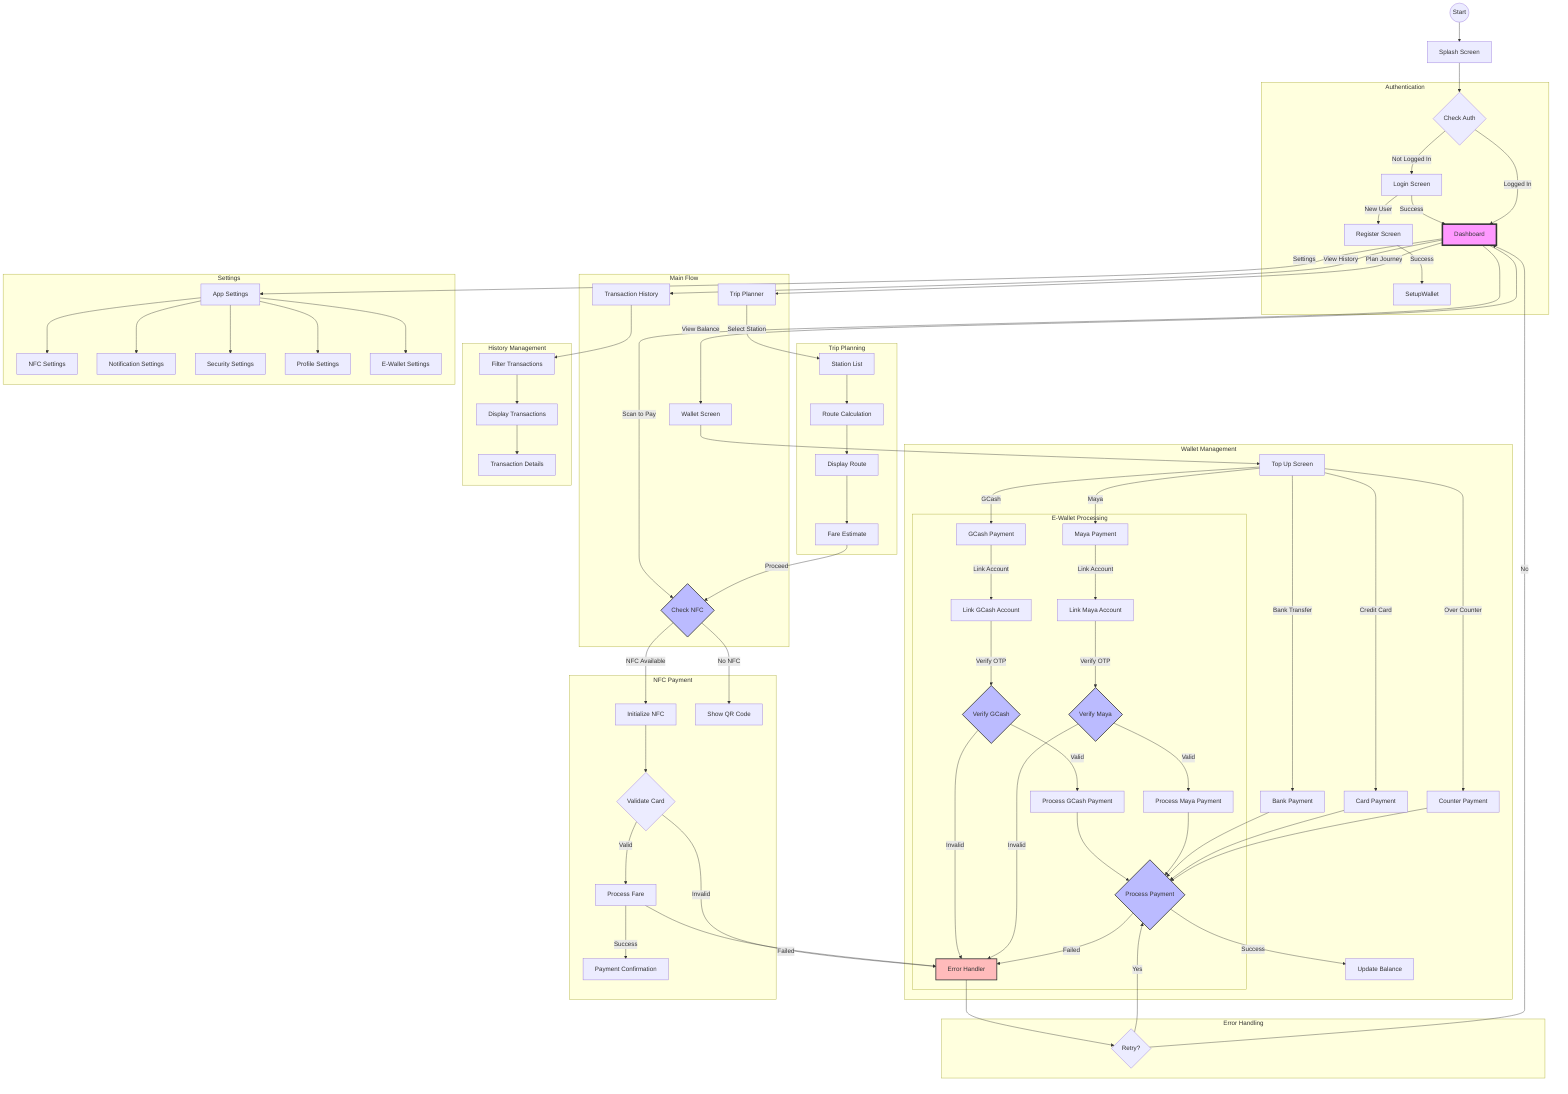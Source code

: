 flowchart TD
    Start((Start)) --> Splash[Splash Screen]
    Splash --> CheckAuth{Check Auth}
    
    subgraph Authentication
        CheckAuth -->|Not Logged In| Login[Login Screen]
        Login -->|New User| Register[Register Screen]
        Register -->|Success| SetupWallet
        Login -->|Success| Dashboard
        CheckAuth -->|Logged In| Dashboard
    end

    subgraph Main Flow
        Dashboard[Dashboard] -->|View Balance| Wallet[Wallet Screen]
        Dashboard -->|Plan Journey| TripPlanner[Trip Planner]
        Dashboard -->|View History| History[Transaction History]
        Dashboard -->|Scan to Pay| NFCCheck{Check NFC}
    end

    subgraph Wallet Management
        Wallet --> TopUp[Top Up Screen]
        TopUp -->|Bank Transfer| BankPayment[Bank Payment]
        TopUp -->|Credit Card| CardPayment[Card Payment]
        TopUp -->|Over Counter| CounterPayment[Counter Payment]
        TopUp -->|GCash| GCashFlow[GCash Payment]
        TopUp -->|Maya| MayaFlow[Maya Payment]
        
        subgraph E-Wallet Processing
            GCashFlow -->|Link Account| GCashLink[Link GCash Account]
            GCashLink -->|Verify OTP| GCashVerify{Verify GCash}
            GCashVerify -->|Valid| GCashPay[Process GCash Payment]
            GCashVerify -->|Invalid| ErrorHandler
            
            MayaFlow -->|Link Account| MayaLink[Link Maya Account]
            MayaLink -->|Verify OTP| MayaVerify{Verify Maya}
            MayaVerify -->|Valid| MayaPay[Process Maya Payment]
            MayaVerify -->|Invalid| ErrorHandler
            
            GCashPay --> ProcessPayment
            MayaPay --> ProcessPayment
        end
        
        BankPayment --> ProcessPayment{Process Payment}
        CardPayment --> ProcessPayment
        CounterPayment --> ProcessPayment
        
        ProcessPayment -->|Success| UpdateBalance[Update Balance]
        ProcessPayment -->|Failed| ErrorHandler[Error Handler]
    end

    subgraph Trip Planning
        TripPlanner -->|Select Station| StationList[Station List]
        StationList --> RouteCalculation[Route Calculation]
        RouteCalculation --> DisplayRoute[Display Route]
        DisplayRoute --> FareEstimate[Fare Estimate]
        FareEstimate -->|Proceed| NFCCheck
    end

    subgraph NFC Payment
        NFCCheck -->|NFC Available| InitNFC[Initialize NFC]
        NFCCheck -->|No NFC| ShowQR[Show QR Code]
        
        InitNFC --> ValidateCard{Validate Card}
        ValidateCard -->|Valid| ProcessFare[Process Fare]
        ValidateCard -->|Invalid| ErrorHandler
        
        ProcessFare -->|Success| ConfirmPayment[Payment Confirmation]
        ProcessFare -->|Failed| ErrorHandler
    end

    subgraph History Management
        History --> FilterTransactions[Filter Transactions]
        FilterTransactions --> DisplayTransactions[Display Transactions]
        DisplayTransactions --> TransactionDetails[Transaction Details]
    end

    subgraph Error Handling
        ErrorHandler --> RetryOption{Retry?}
        RetryOption -->|Yes| ProcessPayment
        RetryOption -->|No| Dashboard
    end

    subgraph Settings
        Dashboard -->|Settings| AppSettings[App Settings]
        AppSettings --> NFCSettings[NFC Settings]
        AppSettings --> NotificationSettings[Notification Settings]
        AppSettings --> SecuritySettings[Security Settings]
        AppSettings --> ProfileSettings[Profile Settings]
        AppSettings --> EWalletSettings[E-Wallet Settings]
    end

    style Dashboard fill:#f9f,stroke:#333,stroke-width:4px
    style NFCCheck fill:#bbf,stroke:#333,stroke-width:2px
    style ProcessPayment fill:#bbf,stroke:#333,stroke-width:2px
    style ErrorHandler fill:#fbb,stroke:#333,stroke-width:2px
    style GCashVerify fill:#bbf,stroke:#333,stroke-width:2px
    style MayaVerify fill:#bbf,stroke:#333,stroke-width:2px